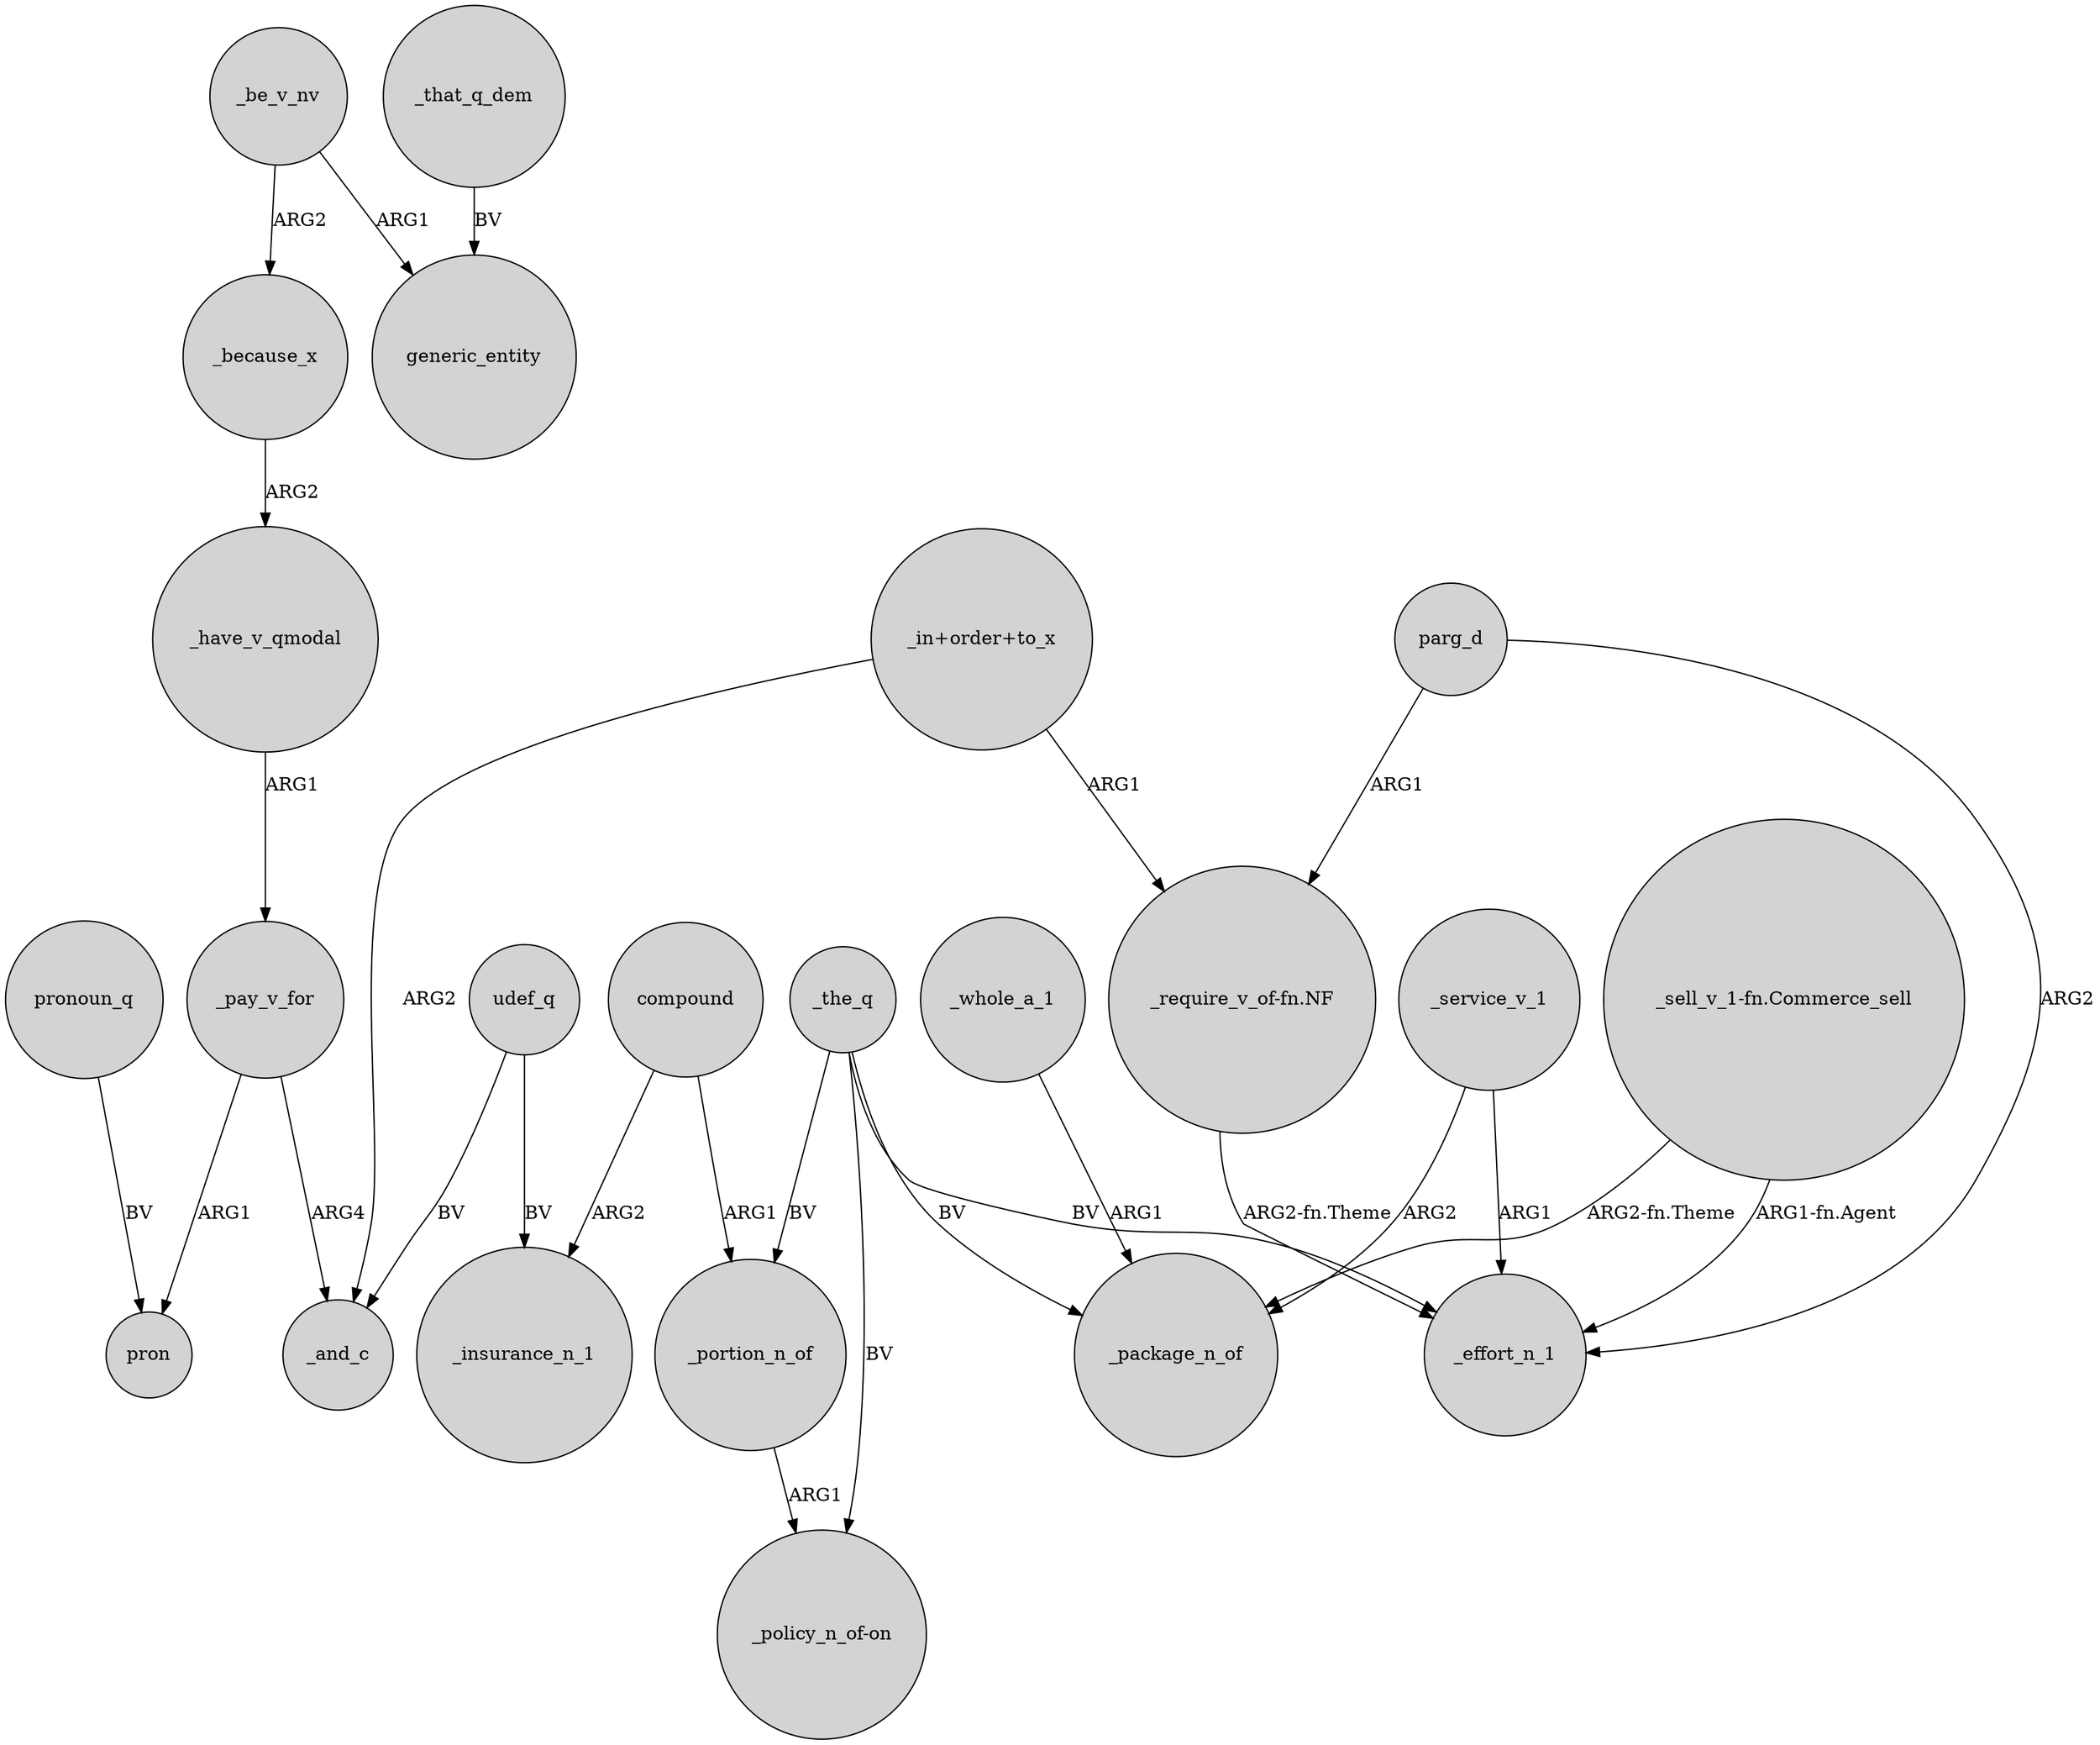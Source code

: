digraph {
	node [shape=circle style=filled]
	_the_q -> _package_n_of [label=BV]
	compound -> _insurance_n_1 [label=ARG2]
	_service_v_1 -> _effort_n_1 [label=ARG1]
	"_in+order+to_x" -> "_require_v_of-fn.NF" [label=ARG1]
	_that_q_dem -> generic_entity [label=BV]
	_the_q -> "_policy_n_of-on" [label=BV]
	_the_q -> _effort_n_1 [label=BV]
	udef_q -> _insurance_n_1 [label=BV]
	_whole_a_1 -> _package_n_of [label=ARG1]
	parg_d -> _effort_n_1 [label=ARG2]
	_pay_v_for -> pron [label=ARG1]
	"_sell_v_1-fn.Commerce_sell" -> _package_n_of [label="ARG2-fn.Theme"]
	_have_v_qmodal -> _pay_v_for [label=ARG1]
	_portion_n_of -> "_policy_n_of-on" [label=ARG1]
	pronoun_q -> pron [label=BV]
	_pay_v_for -> _and_c [label=ARG4]
	_be_v_nv -> _because_x [label=ARG2]
	parg_d -> "_require_v_of-fn.NF" [label=ARG1]
	_because_x -> _have_v_qmodal [label=ARG2]
	"_in+order+to_x" -> _and_c [label=ARG2]
	"_require_v_of-fn.NF" -> _effort_n_1 [label="ARG2-fn.Theme"]
	_be_v_nv -> generic_entity [label=ARG1]
	"_sell_v_1-fn.Commerce_sell" -> _effort_n_1 [label="ARG1-fn.Agent"]
	_service_v_1 -> _package_n_of [label=ARG2]
	_the_q -> _portion_n_of [label=BV]
	udef_q -> _and_c [label=BV]
	compound -> _portion_n_of [label=ARG1]
}
